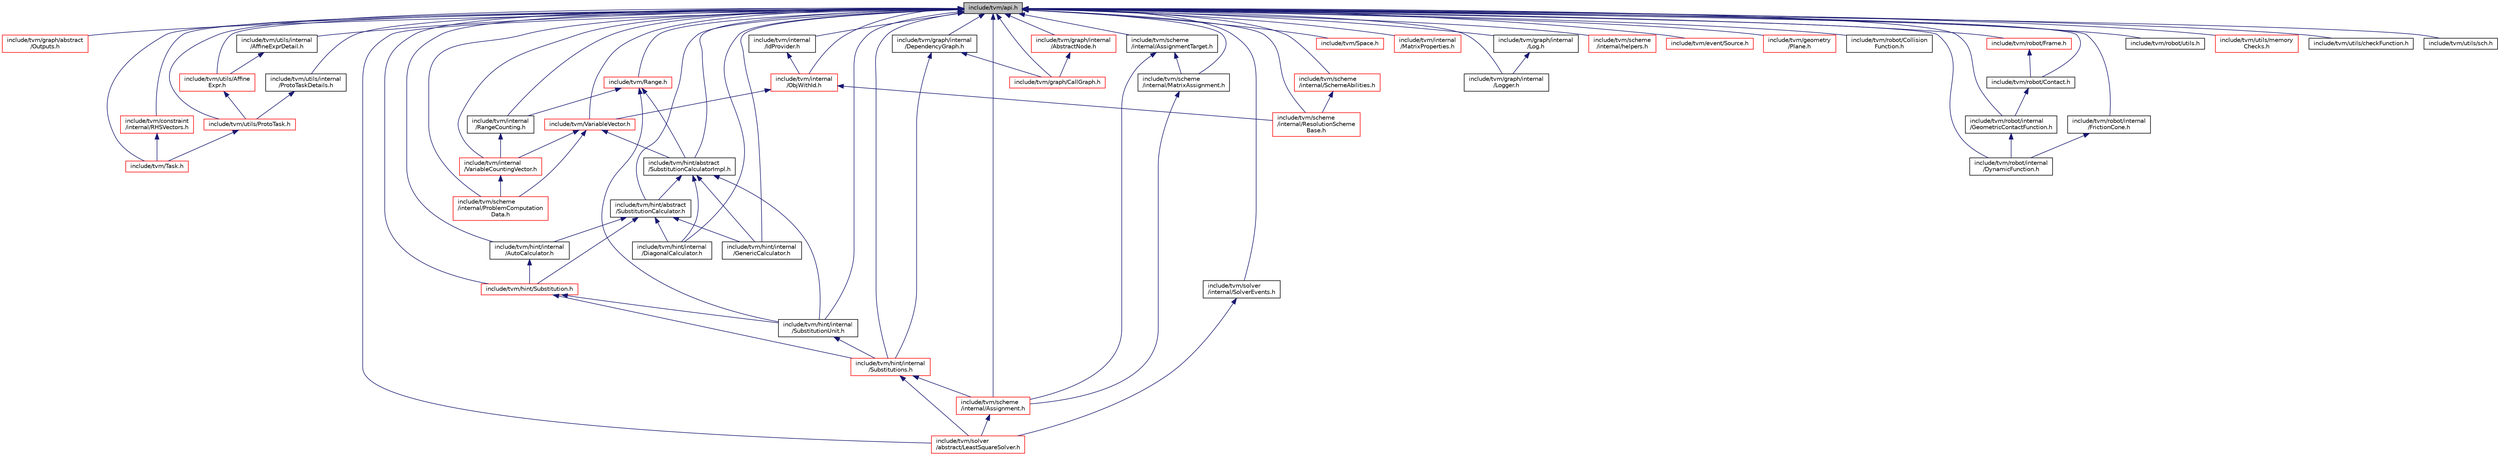 digraph "include/tvm/api.h"
{
  edge [fontname="Helvetica",fontsize="10",labelfontname="Helvetica",labelfontsize="10"];
  node [fontname="Helvetica",fontsize="10",shape=record];
  Node1 [label="include/tvm/api.h",height=0.2,width=0.4,color="black", fillcolor="grey75", style="filled", fontcolor="black"];
  Node1 -> Node2 [dir="back",color="midnightblue",fontsize="10",style="solid",fontname="Helvetica"];
  Node2 [label="include/tvm/graph/abstract\l/Outputs.h",height=0.2,width=0.4,color="red", fillcolor="white", style="filled",URL="$Outputs_8h.html"];
  Node1 -> Node63 [dir="back",color="midnightblue",fontsize="10",style="solid",fontname="Helvetica"];
  Node63 [label="include/tvm/constraint\l/internal/RHSVectors.h",height=0.2,width=0.4,color="red", fillcolor="white", style="filled",URL="$RHSVectors_8h.html"];
  Node63 -> Node40 [dir="back",color="midnightblue",fontsize="10",style="solid",fontname="Helvetica"];
  Node40 [label="include/tvm/Task.h",height=0.2,width=0.4,color="red", fillcolor="white", style="filled",URL="$Task_8h.html"];
  Node1 -> Node64 [dir="back",color="midnightblue",fontsize="10",style="solid",fontname="Helvetica"];
  Node64 [label="include/tvm/Range.h",height=0.2,width=0.4,color="red", fillcolor="white", style="filled",URL="$Range_8h.html"];
  Node64 -> Node71 [dir="back",color="midnightblue",fontsize="10",style="solid",fontname="Helvetica"];
  Node71 [label="include/tvm/internal\l/RangeCounting.h",height=0.2,width=0.4,color="black", fillcolor="white", style="filled",URL="$RangeCounting_8h.html"];
  Node71 -> Node72 [dir="back",color="midnightblue",fontsize="10",style="solid",fontname="Helvetica"];
  Node72 [label="include/tvm/internal\l/VariableCountingVector.h",height=0.2,width=0.4,color="red", fillcolor="white", style="filled",URL="$VariableCountingVector_8h.html"];
  Node72 -> Node73 [dir="back",color="midnightblue",fontsize="10",style="solid",fontname="Helvetica"];
  Node73 [label="include/tvm/scheme\l/internal/ProblemComputation\lData.h",height=0.2,width=0.4,color="red", fillcolor="white", style="filled",URL="$ProblemComputationData_8h.html"];
  Node64 -> Node74 [dir="back",color="midnightblue",fontsize="10",style="solid",fontname="Helvetica"];
  Node74 [label="include/tvm/hint/abstract\l/SubstitutionCalculatorImpl.h",height=0.2,width=0.4,color="black", fillcolor="white", style="filled",URL="$SubstitutionCalculatorImpl_8h.html"];
  Node74 -> Node75 [dir="back",color="midnightblue",fontsize="10",style="solid",fontname="Helvetica"];
  Node75 [label="include/tvm/hint/abstract\l/SubstitutionCalculator.h",height=0.2,width=0.4,color="black", fillcolor="white", style="filled",URL="$SubstitutionCalculator_8h.html"];
  Node75 -> Node76 [dir="back",color="midnightblue",fontsize="10",style="solid",fontname="Helvetica"];
  Node76 [label="include/tvm/hint/internal\l/AutoCalculator.h",height=0.2,width=0.4,color="black", fillcolor="white", style="filled",URL="$AutoCalculator_8h.html"];
  Node76 -> Node77 [dir="back",color="midnightblue",fontsize="10",style="solid",fontname="Helvetica"];
  Node77 [label="include/tvm/hint/Substitution.h",height=0.2,width=0.4,color="red", fillcolor="white", style="filled",URL="$Substitution_8h.html"];
  Node77 -> Node16 [dir="back",color="midnightblue",fontsize="10",style="solid",fontname="Helvetica"];
  Node16 [label="include/tvm/hint/internal\l/Substitutions.h",height=0.2,width=0.4,color="red", fillcolor="white", style="filled",URL="$Substitutions_8h.html"];
  Node16 -> Node20 [dir="back",color="midnightblue",fontsize="10",style="solid",fontname="Helvetica"];
  Node20 [label="include/tvm/scheme\l/internal/Assignment.h",height=0.2,width=0.4,color="red", fillcolor="white", style="filled",URL="$Assignment_8h.html"];
  Node20 -> Node21 [dir="back",color="midnightblue",fontsize="10",style="solid",fontname="Helvetica"];
  Node21 [label="include/tvm/solver\l/abstract/LeastSquareSolver.h",height=0.2,width=0.4,color="red", fillcolor="white", style="filled",URL="$LeastSquareSolver_8h.html"];
  Node16 -> Node21 [dir="back",color="midnightblue",fontsize="10",style="solid",fontname="Helvetica"];
  Node77 -> Node15 [dir="back",color="midnightblue",fontsize="10",style="solid",fontname="Helvetica"];
  Node15 [label="include/tvm/hint/internal\l/SubstitutionUnit.h",height=0.2,width=0.4,color="black", fillcolor="white", style="filled",URL="$SubstitutionUnit_8h.html"];
  Node15 -> Node16 [dir="back",color="midnightblue",fontsize="10",style="solid",fontname="Helvetica"];
  Node75 -> Node78 [dir="back",color="midnightblue",fontsize="10",style="solid",fontname="Helvetica"];
  Node78 [label="include/tvm/hint/internal\l/DiagonalCalculator.h",height=0.2,width=0.4,color="black", fillcolor="white", style="filled",URL="$DiagonalCalculator_8h.html"];
  Node75 -> Node79 [dir="back",color="midnightblue",fontsize="10",style="solid",fontname="Helvetica"];
  Node79 [label="include/tvm/hint/internal\l/GenericCalculator.h",height=0.2,width=0.4,color="black", fillcolor="white", style="filled",URL="$GenericCalculator_8h.html"];
  Node75 -> Node77 [dir="back",color="midnightblue",fontsize="10",style="solid",fontname="Helvetica"];
  Node74 -> Node78 [dir="back",color="midnightblue",fontsize="10",style="solid",fontname="Helvetica"];
  Node74 -> Node79 [dir="back",color="midnightblue",fontsize="10",style="solid",fontname="Helvetica"];
  Node74 -> Node15 [dir="back",color="midnightblue",fontsize="10",style="solid",fontname="Helvetica"];
  Node64 -> Node15 [dir="back",color="midnightblue",fontsize="10",style="solid",fontname="Helvetica"];
  Node1 -> Node80 [dir="back",color="midnightblue",fontsize="10",style="solid",fontname="Helvetica"];
  Node80 [label="include/tvm/Space.h",height=0.2,width=0.4,color="red", fillcolor="white", style="filled",URL="$Space_8h.html"];
  Node1 -> Node81 [dir="back",color="midnightblue",fontsize="10",style="solid",fontname="Helvetica"];
  Node81 [label="include/tvm/internal\l/ObjWithId.h",height=0.2,width=0.4,color="red", fillcolor="white", style="filled",URL="$ObjWithId_8h.html"];
  Node81 -> Node82 [dir="back",color="midnightblue",fontsize="10",style="solid",fontname="Helvetica"];
  Node82 [label="include/tvm/VariableVector.h",height=0.2,width=0.4,color="red", fillcolor="white", style="filled",URL="$VariableVector_8h.html"];
  Node82 -> Node72 [dir="back",color="midnightblue",fontsize="10",style="solid",fontname="Helvetica"];
  Node82 -> Node73 [dir="back",color="midnightblue",fontsize="10",style="solid",fontname="Helvetica"];
  Node82 -> Node74 [dir="back",color="midnightblue",fontsize="10",style="solid",fontname="Helvetica"];
  Node81 -> Node27 [dir="back",color="midnightblue",fontsize="10",style="solid",fontname="Helvetica"];
  Node27 [label="include/tvm/scheme\l/internal/ResolutionScheme\lBase.h",height=0.2,width=0.4,color="red", fillcolor="white", style="filled",URL="$ResolutionSchemeBase_8h.html"];
  Node1 -> Node83 [dir="back",color="midnightblue",fontsize="10",style="solid",fontname="Helvetica"];
  Node83 [label="include/tvm/internal\l/IdProvider.h",height=0.2,width=0.4,color="black", fillcolor="white", style="filled",URL="$IdProvider_8h.html"];
  Node83 -> Node81 [dir="back",color="midnightblue",fontsize="10",style="solid",fontname="Helvetica"];
  Node1 -> Node82 [dir="back",color="midnightblue",fontsize="10",style="solid",fontname="Helvetica"];
  Node1 -> Node84 [dir="back",color="midnightblue",fontsize="10",style="solid",fontname="Helvetica"];
  Node84 [label="include/tvm/internal\l/MatrixProperties.h",height=0.2,width=0.4,color="red", fillcolor="white", style="filled",URL="$MatrixProperties_8h.html"];
  Node1 -> Node31 [dir="back",color="midnightblue",fontsize="10",style="solid",fontname="Helvetica"];
  Node31 [label="include/tvm/graph/internal\l/AbstractNode.h",height=0.2,width=0.4,color="red", fillcolor="white", style="filled",URL="$AbstractNode_8h.html"];
  Node31 -> Node60 [dir="back",color="midnightblue",fontsize="10",style="solid",fontname="Helvetica"];
  Node60 [label="include/tvm/graph/CallGraph.h",height=0.2,width=0.4,color="red", fillcolor="white", style="filled",URL="$CallGraph_8h.html"];
  Node1 -> Node86 [dir="back",color="midnightblue",fontsize="10",style="solid",fontname="Helvetica"];
  Node86 [label="include/tvm/graph/internal\l/Logger.h",height=0.2,width=0.4,color="black", fillcolor="white", style="filled",URL="$Logger_8h.html"];
  Node1 -> Node87 [dir="back",color="midnightblue",fontsize="10",style="solid",fontname="Helvetica"];
  Node87 [label="include/tvm/graph/internal\l/Log.h",height=0.2,width=0.4,color="black", fillcolor="white", style="filled",URL="$Log_8h.html"];
  Node87 -> Node86 [dir="back",color="midnightblue",fontsize="10",style="solid",fontname="Helvetica"];
  Node1 -> Node40 [dir="back",color="midnightblue",fontsize="10",style="solid",fontname="Helvetica"];
  Node1 -> Node39 [dir="back",color="midnightblue",fontsize="10",style="solid",fontname="Helvetica"];
  Node39 [label="include/tvm/utils/ProtoTask.h",height=0.2,width=0.4,color="red", fillcolor="white", style="filled",URL="$ProtoTask_8h.html"];
  Node39 -> Node40 [dir="back",color="midnightblue",fontsize="10",style="solid",fontname="Helvetica"];
  Node1 -> Node67 [dir="back",color="midnightblue",fontsize="10",style="solid",fontname="Helvetica"];
  Node67 [label="include/tvm/utils/Affine\lExpr.h",height=0.2,width=0.4,color="red", fillcolor="white", style="filled",URL="$AffineExpr_8h.html"];
  Node67 -> Node39 [dir="back",color="midnightblue",fontsize="10",style="solid",fontname="Helvetica"];
  Node1 -> Node88 [dir="back",color="midnightblue",fontsize="10",style="solid",fontname="Helvetica"];
  Node88 [label="include/tvm/utils/internal\l/AffineExprDetail.h",height=0.2,width=0.4,color="black", fillcolor="white", style="filled",URL="$AffineExprDetail_8h.html"];
  Node88 -> Node67 [dir="back",color="midnightblue",fontsize="10",style="solid",fontname="Helvetica"];
  Node1 -> Node38 [dir="back",color="midnightblue",fontsize="10",style="solid",fontname="Helvetica"];
  Node38 [label="include/tvm/utils/internal\l/ProtoTaskDetails.h",height=0.2,width=0.4,color="black", fillcolor="white", style="filled",URL="$ProtoTaskDetails_8h.html"];
  Node38 -> Node39 [dir="back",color="midnightblue",fontsize="10",style="solid",fontname="Helvetica"];
  Node1 -> Node72 [dir="back",color="midnightblue",fontsize="10",style="solid",fontname="Helvetica"];
  Node1 -> Node71 [dir="back",color="midnightblue",fontsize="10",style="solid",fontname="Helvetica"];
  Node1 -> Node60 [dir="back",color="midnightblue",fontsize="10",style="solid",fontname="Helvetica"];
  Node1 -> Node89 [dir="back",color="midnightblue",fontsize="10",style="solid",fontname="Helvetica"];
  Node89 [label="include/tvm/graph/internal\l/DependencyGraph.h",height=0.2,width=0.4,color="black", fillcolor="white", style="filled",URL="$DependencyGraph_8h.html"];
  Node89 -> Node60 [dir="back",color="midnightblue",fontsize="10",style="solid",fontname="Helvetica"];
  Node89 -> Node16 [dir="back",color="midnightblue",fontsize="10",style="solid",fontname="Helvetica"];
  Node1 -> Node73 [dir="back",color="midnightblue",fontsize="10",style="solid",fontname="Helvetica"];
  Node1 -> Node27 [dir="back",color="midnightblue",fontsize="10",style="solid",fontname="Helvetica"];
  Node1 -> Node26 [dir="back",color="midnightblue",fontsize="10",style="solid",fontname="Helvetica"];
  Node26 [label="include/tvm/scheme\l/internal/SchemeAbilities.h",height=0.2,width=0.4,color="red", fillcolor="white", style="filled",URL="$SchemeAbilities_8h.html"];
  Node26 -> Node27 [dir="back",color="midnightblue",fontsize="10",style="solid",fontname="Helvetica"];
  Node1 -> Node90 [dir="back",color="midnightblue",fontsize="10",style="solid",fontname="Helvetica"];
  Node90 [label="include/tvm/scheme\l/internal/helpers.h",height=0.2,width=0.4,color="red", fillcolor="white", style="filled",URL="$helpers_8h.html"];
  Node1 -> Node91 [dir="back",color="midnightblue",fontsize="10",style="solid",fontname="Helvetica"];
  Node91 [label="include/tvm/event/Source.h",height=0.2,width=0.4,color="red", fillcolor="white", style="filled",URL="$Source_8h.html"];
  Node1 -> Node59 [dir="back",color="midnightblue",fontsize="10",style="solid",fontname="Helvetica"];
  Node59 [label="include/tvm/geometry\l/Plane.h",height=0.2,width=0.4,color="red", fillcolor="white", style="filled",URL="$Plane_8h.html"];
  Node1 -> Node75 [dir="back",color="midnightblue",fontsize="10",style="solid",fontname="Helvetica"];
  Node1 -> Node74 [dir="back",color="midnightblue",fontsize="10",style="solid",fontname="Helvetica"];
  Node1 -> Node76 [dir="back",color="midnightblue",fontsize="10",style="solid",fontname="Helvetica"];
  Node1 -> Node78 [dir="back",color="midnightblue",fontsize="10",style="solid",fontname="Helvetica"];
  Node1 -> Node79 [dir="back",color="midnightblue",fontsize="10",style="solid",fontname="Helvetica"];
  Node1 -> Node16 [dir="back",color="midnightblue",fontsize="10",style="solid",fontname="Helvetica"];
  Node1 -> Node77 [dir="back",color="midnightblue",fontsize="10",style="solid",fontname="Helvetica"];
  Node1 -> Node15 [dir="back",color="midnightblue",fontsize="10",style="solid",fontname="Helvetica"];
  Node1 -> Node41 [dir="back",color="midnightblue",fontsize="10",style="solid",fontname="Helvetica"];
  Node41 [label="include/tvm/robot/Collision\lFunction.h",height=0.2,width=0.4,color="black", fillcolor="white", style="filled",URL="$CollisionFunction_8h.html"];
  Node1 -> Node42 [dir="back",color="midnightblue",fontsize="10",style="solid",fontname="Helvetica"];
  Node42 [label="include/tvm/robot/Frame.h",height=0.2,width=0.4,color="red", fillcolor="white", style="filled",URL="$Frame_8h.html"];
  Node42 -> Node44 [dir="back",color="midnightblue",fontsize="10",style="solid",fontname="Helvetica"];
  Node44 [label="include/tvm/robot/Contact.h",height=0.2,width=0.4,color="black", fillcolor="white", style="filled",URL="$Contact_8h.html"];
  Node44 -> Node45 [dir="back",color="midnightblue",fontsize="10",style="solid",fontname="Helvetica"];
  Node45 [label="include/tvm/robot/internal\l/GeometricContactFunction.h",height=0.2,width=0.4,color="black", fillcolor="white", style="filled",URL="$GeometricContactFunction_8h.html"];
  Node45 -> Node7 [dir="back",color="midnightblue",fontsize="10",style="solid",fontname="Helvetica"];
  Node7 [label="include/tvm/robot/internal\l/DynamicFunction.h",height=0.2,width=0.4,color="black", fillcolor="white", style="filled",URL="$DynamicFunction_8h.html"];
  Node1 -> Node44 [dir="back",color="midnightblue",fontsize="10",style="solid",fontname="Helvetica"];
  Node1 -> Node7 [dir="back",color="midnightblue",fontsize="10",style="solid",fontname="Helvetica"];
  Node1 -> Node93 [dir="back",color="midnightblue",fontsize="10",style="solid",fontname="Helvetica"];
  Node93 [label="include/tvm/robot/internal\l/FrictionCone.h",height=0.2,width=0.4,color="black", fillcolor="white", style="filled",URL="$FrictionCone_8h.html"];
  Node93 -> Node7 [dir="back",color="midnightblue",fontsize="10",style="solid",fontname="Helvetica"];
  Node1 -> Node45 [dir="back",color="midnightblue",fontsize="10",style="solid",fontname="Helvetica"];
  Node1 -> Node10 [dir="back",color="midnightblue",fontsize="10",style="solid",fontname="Helvetica"];
  Node10 [label="include/tvm/robot/utils.h",height=0.2,width=0.4,color="black", fillcolor="white", style="filled",URL="$utils_8h.html"];
  Node1 -> Node94 [dir="back",color="midnightblue",fontsize="10",style="solid",fontname="Helvetica"];
  Node94 [label="include/tvm/utils/memory\lChecks.h",height=0.2,width=0.4,color="red", fillcolor="white", style="filled",URL="$memoryChecks_8h.html"];
  Node1 -> Node20 [dir="back",color="midnightblue",fontsize="10",style="solid",fontname="Helvetica"];
  Node1 -> Node97 [dir="back",color="midnightblue",fontsize="10",style="solid",fontname="Helvetica"];
  Node97 [label="include/tvm/scheme\l/internal/AssignmentTarget.h",height=0.2,width=0.4,color="black", fillcolor="white", style="filled",URL="$AssignmentTarget_8h.html"];
  Node97 -> Node20 [dir="back",color="midnightblue",fontsize="10",style="solid",fontname="Helvetica"];
  Node97 -> Node70 [dir="back",color="midnightblue",fontsize="10",style="solid",fontname="Helvetica"];
  Node70 [label="include/tvm/scheme\l/internal/MatrixAssignment.h",height=0.2,width=0.4,color="black", fillcolor="white", style="filled",URL="$MatrixAssignment_8h.html"];
  Node70 -> Node20 [dir="back",color="midnightblue",fontsize="10",style="solid",fontname="Helvetica"];
  Node1 -> Node70 [dir="back",color="midnightblue",fontsize="10",style="solid",fontname="Helvetica"];
  Node1 -> Node21 [dir="back",color="midnightblue",fontsize="10",style="solid",fontname="Helvetica"];
  Node1 -> Node98 [dir="back",color="midnightblue",fontsize="10",style="solid",fontname="Helvetica"];
  Node98 [label="include/tvm/solver\l/internal/SolverEvents.h",height=0.2,width=0.4,color="black", fillcolor="white", style="filled",URL="$SolverEvents_8h.html"];
  Node98 -> Node21 [dir="back",color="midnightblue",fontsize="10",style="solid",fontname="Helvetica"];
  Node1 -> Node99 [dir="back",color="midnightblue",fontsize="10",style="solid",fontname="Helvetica"];
  Node99 [label="include/tvm/utils/checkFunction.h",height=0.2,width=0.4,color="black", fillcolor="white", style="filled",URL="$checkFunction_8h.html"];
  Node1 -> Node100 [dir="back",color="midnightblue",fontsize="10",style="solid",fontname="Helvetica"];
  Node100 [label="include/tvm/utils/sch.h",height=0.2,width=0.4,color="black", fillcolor="white", style="filled",URL="$sch_8h.html"];
}

